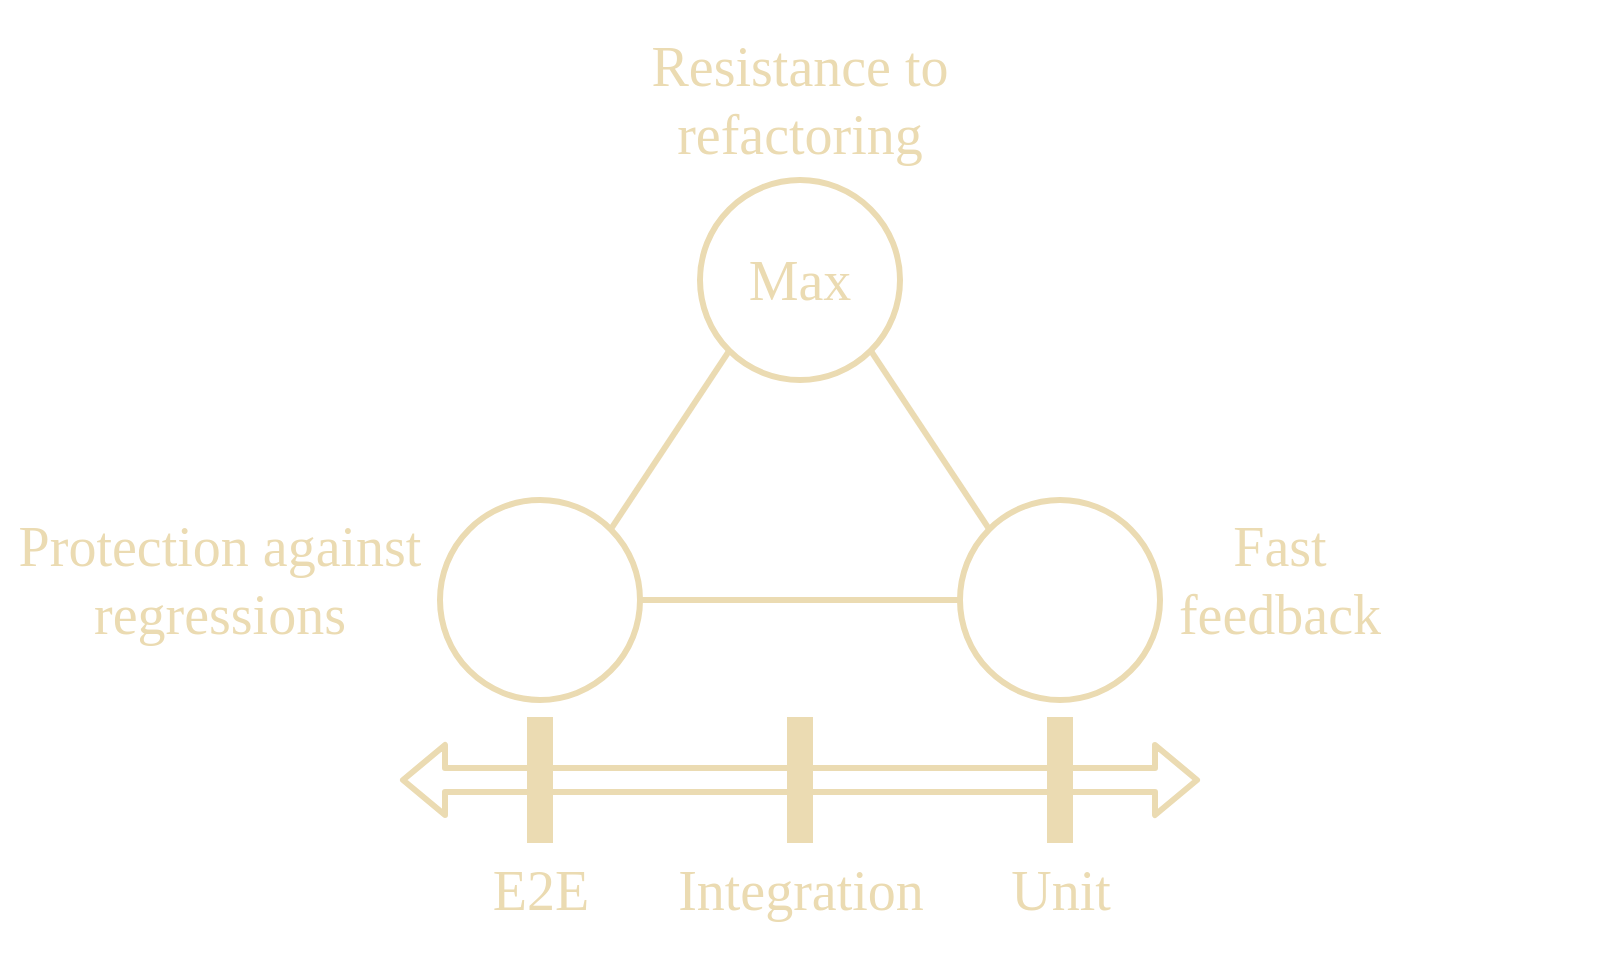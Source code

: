 <mxfile version="12.7.4" type="device"><diagram id="eXjpR1BWZ_vez9IRRZ0S" name="Page-1"><mxGraphModel dx="1422" dy="833" grid="1" gridSize="10" guides="1" tooltips="1" connect="1" arrows="1" fold="1" page="1" pageScale="1" pageWidth="825" pageHeight="500" math="0" shadow="0"><root><mxCell id="0"/><mxCell id="1" parent="0"/><mxCell id="6e0fjX7yQ1at0AuFtrEJ-37" value="" style="rounded=0;whiteSpace=wrap;html=1;strokeColor=none;strokeWidth=1;fillColor=none;fontSize=28;" parent="1" vertex="1"><mxGeometry y="10" width="800" height="480" as="geometry"/></mxCell><mxCell id="6e0fjX7yQ1at0AuFtrEJ-1" value="" style="ellipse;whiteSpace=wrap;html=1;aspect=fixed;strokeWidth=3;strokeColor=#EBDBB2;fillColor=none;" parent="1" vertex="1"><mxGeometry x="350" y="100" width="100" height="100" as="geometry"/></mxCell><mxCell id="6e0fjX7yQ1at0AuFtrEJ-7" style="rounded=0;orthogonalLoop=1;jettySize=auto;html=1;entryX=1;entryY=1;entryDx=0;entryDy=0;fontSize=28;endArrow=none;endFill=0;exitX=0;exitY=0;exitDx=0;exitDy=0;strokeWidth=3;strokeColor=#EBDBB2;" parent="1" source="6e0fjX7yQ1at0AuFtrEJ-2" target="6e0fjX7yQ1at0AuFtrEJ-1" edge="1"><mxGeometry relative="1" as="geometry"/></mxCell><mxCell id="6e0fjX7yQ1at0AuFtrEJ-9" style="edgeStyle=none;rounded=0;orthogonalLoop=1;jettySize=auto;html=1;exitX=0;exitY=0.5;exitDx=0;exitDy=0;entryX=1;entryY=0.5;entryDx=0;entryDy=0;endArrow=none;endFill=0;fontSize=28;strokeWidth=3;strokeColor=#EBDBB2;" parent="1" source="6e0fjX7yQ1at0AuFtrEJ-2" target="6e0fjX7yQ1at0AuFtrEJ-3" edge="1"><mxGeometry relative="1" as="geometry"/></mxCell><mxCell id="6e0fjX7yQ1at0AuFtrEJ-2" value="" style="ellipse;whiteSpace=wrap;html=1;aspect=fixed;strokeWidth=3;strokeColor=#EBDBB2;fillColor=none;" parent="1" vertex="1"><mxGeometry x="480" y="260" width="100" height="100" as="geometry"/></mxCell><mxCell id="6e0fjX7yQ1at0AuFtrEJ-10" style="edgeStyle=none;rounded=0;orthogonalLoop=1;jettySize=auto;html=1;exitX=1;exitY=0;exitDx=0;exitDy=0;entryX=0;entryY=1;entryDx=0;entryDy=0;endArrow=none;endFill=0;fontSize=28;strokeWidth=3;strokeColor=#EBDBB2;" parent="1" source="6e0fjX7yQ1at0AuFtrEJ-3" target="6e0fjX7yQ1at0AuFtrEJ-1" edge="1"><mxGeometry relative="1" as="geometry"/></mxCell><mxCell id="6e0fjX7yQ1at0AuFtrEJ-3" value="" style="ellipse;whiteSpace=wrap;html=1;aspect=fixed;strokeWidth=3;strokeColor=#EBDBB2;fillColor=none;" parent="1" vertex="1"><mxGeometry x="220" y="260" width="100" height="100" as="geometry"/></mxCell><mxCell id="6e0fjX7yQ1at0AuFtrEJ-4" value="Resistance to refactoring" style="text;fontSize=28;align=center;verticalAlign=middle;html=1;fontColor=#EBDBB2;whiteSpace=wrap;fontFamily=Work Sans;FType=g;" parent="1" vertex="1"><mxGeometry x="320" y="20" width="160" height="80" as="geometry"/></mxCell><mxCell id="6e0fjX7yQ1at0AuFtrEJ-5" value="&lt;font style=&quot;font-size: 28px;&quot;&gt;Protection against regressions&lt;/font&gt;" style="text;fontSize=28;align=center;verticalAlign=middle;html=1;fontColor=#ebdbb2;whiteSpace=wrap;fontFamily=Work Sans;FType=g;" parent="1" vertex="1"><mxGeometry y="260" width="220" height="80" as="geometry"/></mxCell><mxCell id="6e0fjX7yQ1at0AuFtrEJ-6" value="Fast feedback" style="text;fontSize=28;align=center;verticalAlign=middle;html=1;fontColor=#EBDBB2;whiteSpace=wrap;fontFamily=Work Sans;FType=g;" parent="1" vertex="1"><mxGeometry x="580" y="260" width="120" height="80" as="geometry"/></mxCell><mxCell id="6e0fjX7yQ1at0AuFtrEJ-30" value="&lt;font style=&quot;font-size: 28px&quot;&gt;Integration&lt;/font&gt;" style="text;fontSize=28;align=center;verticalAlign=middle;html=1;fontColor=#ebdbb2;whiteSpace=wrap;fontFamily=Work Sans;FType=g;" parent="1" vertex="1"><mxGeometry x="327.5" y="435" width="145" height="40" as="geometry"/></mxCell><mxCell id="6e0fjX7yQ1at0AuFtrEJ-31" value="&lt;font style=&quot;font-size: 28px&quot;&gt;E2E&lt;/font&gt;" style="text;fontSize=28;align=center;verticalAlign=middle;html=1;fontColor=#ebdbb2;whiteSpace=wrap;fontFamily=Work Sans;FType=g;" parent="1" vertex="1"><mxGeometry x="227.5" y="435" width="85" height="40" as="geometry"/></mxCell><mxCell id="6e0fjX7yQ1at0AuFtrEJ-32" value="Unit" style="text;fontSize=28;align=center;verticalAlign=middle;html=1;fontColor=#ebdbb2;whiteSpace=wrap;fontFamily=Work Sans;FType=g;" parent="1" vertex="1"><mxGeometry x="487.5" y="440" width="85" height="30" as="geometry"/></mxCell><mxCell id="6e0fjX7yQ1at0AuFtrEJ-25" value="" style="rounded=0;whiteSpace=wrap;html=1;fontSize=28;strokeWidth=3;strokeColor=#EBDBB2;fillColor=#EBDBB2;" parent="1" vertex="1"><mxGeometry x="265" y="370" width="10" height="60" as="geometry"/></mxCell><mxCell id="6e0fjX7yQ1at0AuFtrEJ-20" value="" style="rounded=0;whiteSpace=wrap;html=1;fontSize=28;strokeWidth=3;strokeColor=#EBDBB2;fillColor=#EBDBB2;" parent="1" vertex="1"><mxGeometry x="395" y="370" width="10" height="60" as="geometry"/></mxCell><mxCell id="6e0fjX7yQ1at0AuFtrEJ-36" value="Max" style="text;fontSize=28;align=center;verticalAlign=middle;html=1;fontColor=#EBDBB2;whiteSpace=wrap;fontFamily=Work Sans;FType=g;" parent="1" vertex="1"><mxGeometry x="370" y="135" width="60" height="30" as="geometry"/></mxCell><mxCell id="6e0fjX7yQ1at0AuFtrEJ-26" value="" style="rounded=0;whiteSpace=wrap;html=1;fontSize=28;strokeWidth=3;strokeColor=#EBDBB2;fillColor=#EBDBB2;" parent="1" vertex="1"><mxGeometry x="525" y="370" width="10" height="60" as="geometry"/></mxCell><mxCell id="6e0fjX7yQ1at0AuFtrEJ-38" value="" style="shape=flexArrow;endArrow=classic;startArrow=classic;html=1;fontSize=28;strokeWidth=3;strokeColor=#EBDBB2;fillColor=none;" parent="1" edge="1"><mxGeometry width="50" height="50" relative="1" as="geometry"><mxPoint x="200" y="400" as="sourcePoint"/><mxPoint x="600" y="400" as="targetPoint"/></mxGeometry></mxCell></root></mxGraphModel></diagram></mxfile>